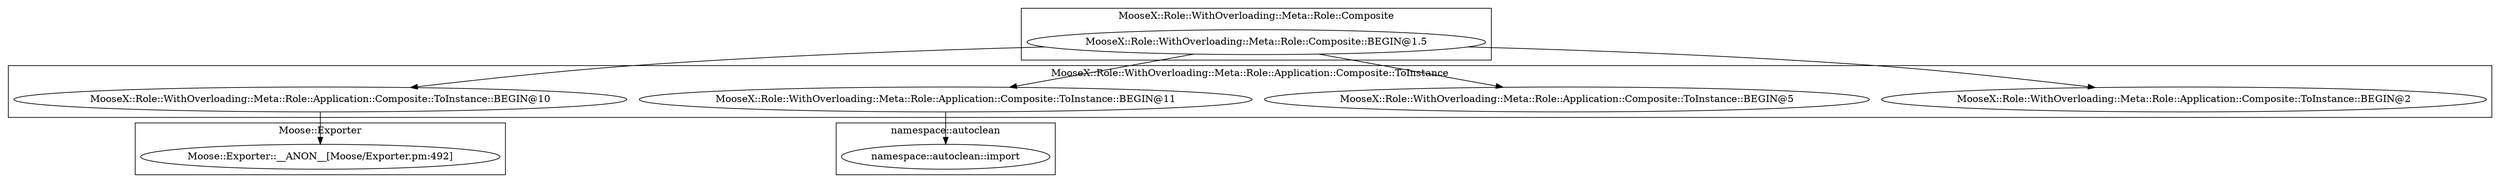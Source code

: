 digraph {
graph [overlap=false]
subgraph cluster_MooseX_Role_WithOverloading_Meta_Role_Application_Composite_ToInstance {
	label="MooseX::Role::WithOverloading::Meta::Role::Application::Composite::ToInstance";
	"MooseX::Role::WithOverloading::Meta::Role::Application::Composite::ToInstance::BEGIN@2";
	"MooseX::Role::WithOverloading::Meta::Role::Application::Composite::ToInstance::BEGIN@5";
	"MooseX::Role::WithOverloading::Meta::Role::Application::Composite::ToInstance::BEGIN@10";
	"MooseX::Role::WithOverloading::Meta::Role::Application::Composite::ToInstance::BEGIN@11";
}
subgraph cluster_MooseX_Role_WithOverloading_Meta_Role_Composite {
	label="MooseX::Role::WithOverloading::Meta::Role::Composite";
	"MooseX::Role::WithOverloading::Meta::Role::Composite::BEGIN@1.5";
}
subgraph cluster_Moose_Exporter {
	label="Moose::Exporter";
	"Moose::Exporter::__ANON__[Moose/Exporter.pm:492]";
}
subgraph cluster_namespace_autoclean {
	label="namespace::autoclean";
	"namespace::autoclean::import";
}
"MooseX::Role::WithOverloading::Meta::Role::Composite::BEGIN@1.5" -> "MooseX::Role::WithOverloading::Meta::Role::Application::Composite::ToInstance::BEGIN@2";
"MooseX::Role::WithOverloading::Meta::Role::Composite::BEGIN@1.5" -> "MooseX::Role::WithOverloading::Meta::Role::Application::Composite::ToInstance::BEGIN@11";
"MooseX::Role::WithOverloading::Meta::Role::Application::Composite::ToInstance::BEGIN@10" -> "Moose::Exporter::__ANON__[Moose/Exporter.pm:492]";
"MooseX::Role::WithOverloading::Meta::Role::Composite::BEGIN@1.5" -> "MooseX::Role::WithOverloading::Meta::Role::Application::Composite::ToInstance::BEGIN@5";
"MooseX::Role::WithOverloading::Meta::Role::Application::Composite::ToInstance::BEGIN@11" -> "namespace::autoclean::import";
"MooseX::Role::WithOverloading::Meta::Role::Composite::BEGIN@1.5" -> "MooseX::Role::WithOverloading::Meta::Role::Application::Composite::ToInstance::BEGIN@10";
}
